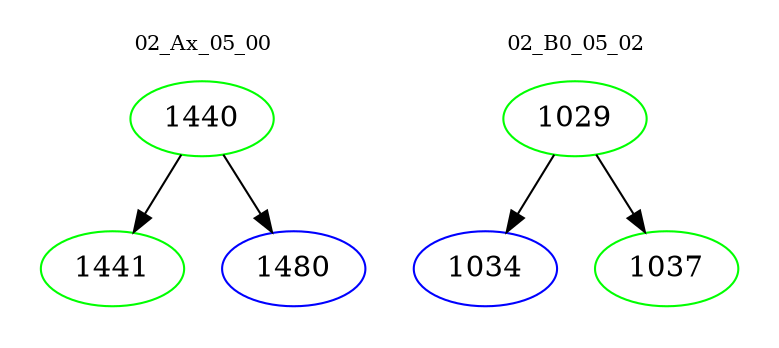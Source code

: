digraph{
subgraph cluster_0 {
color = white
label = "02_Ax_05_00";
fontsize=10;
T0_1440 [label="1440", color="green"]
T0_1440 -> T0_1441 [color="black"]
T0_1441 [label="1441", color="green"]
T0_1440 -> T0_1480 [color="black"]
T0_1480 [label="1480", color="blue"]
}
subgraph cluster_1 {
color = white
label = "02_B0_05_02";
fontsize=10;
T1_1029 [label="1029", color="green"]
T1_1029 -> T1_1034 [color="black"]
T1_1034 [label="1034", color="blue"]
T1_1029 -> T1_1037 [color="black"]
T1_1037 [label="1037", color="green"]
}
}
